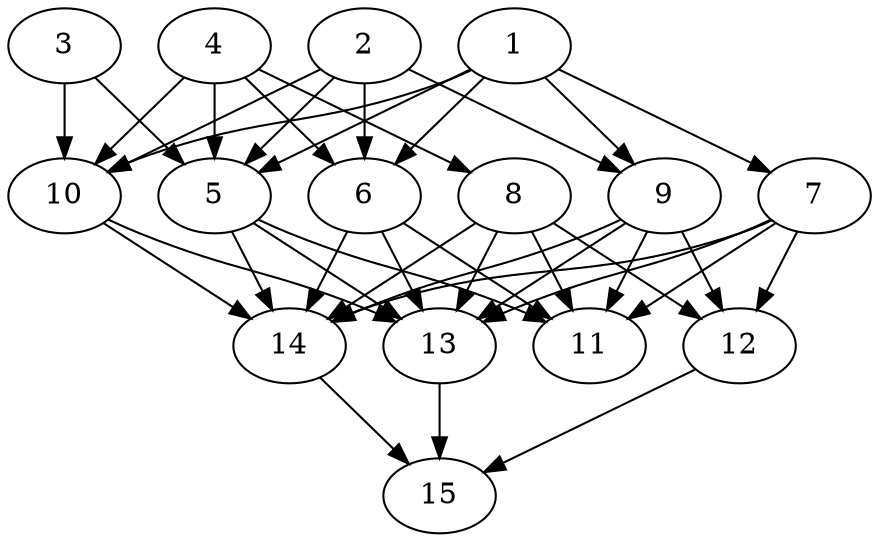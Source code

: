 // DAG automatically generated by daggen at Thu Oct  3 13:59:26 2019
// ./daggen --dot -n 15 --ccr 0.5 --fat 0.7 --regular 0.7 --density 0.9 --mindata 5242880 --maxdata 52428800 
digraph G {
  1 [size="62132224", alpha="0.06", expect_size="31066112"] 
  1 -> 5 [size ="31066112"]
  1 -> 6 [size ="31066112"]
  1 -> 7 [size ="31066112"]
  1 -> 9 [size ="31066112"]
  1 -> 10 [size ="31066112"]
  2 [size="24686592", alpha="0.19", expect_size="12343296"] 
  2 -> 5 [size ="12343296"]
  2 -> 6 [size ="12343296"]
  2 -> 9 [size ="12343296"]
  2 -> 10 [size ="12343296"]
  3 [size="23465984", alpha="0.03", expect_size="11732992"] 
  3 -> 5 [size ="11732992"]
  3 -> 10 [size ="11732992"]
  4 [size="96831488", alpha="0.12", expect_size="48415744"] 
  4 -> 5 [size ="48415744"]
  4 -> 6 [size ="48415744"]
  4 -> 8 [size ="48415744"]
  4 -> 10 [size ="48415744"]
  5 [size="12451840", alpha="0.12", expect_size="6225920"] 
  5 -> 11 [size ="6225920"]
  5 -> 13 [size ="6225920"]
  5 -> 14 [size ="6225920"]
  6 [size="42772480", alpha="0.12", expect_size="21386240"] 
  6 -> 11 [size ="21386240"]
  6 -> 13 [size ="21386240"]
  6 -> 14 [size ="21386240"]
  7 [size="98560000", alpha="0.14", expect_size="49280000"] 
  7 -> 11 [size ="49280000"]
  7 -> 12 [size ="49280000"]
  7 -> 13 [size ="49280000"]
  7 -> 14 [size ="49280000"]
  8 [size="89446400", alpha="0.05", expect_size="44723200"] 
  8 -> 11 [size ="44723200"]
  8 -> 12 [size ="44723200"]
  8 -> 13 [size ="44723200"]
  8 -> 14 [size ="44723200"]
  9 [size="11515904", alpha="0.15", expect_size="5757952"] 
  9 -> 11 [size ="5757952"]
  9 -> 12 [size ="5757952"]
  9 -> 13 [size ="5757952"]
  9 -> 14 [size ="5757952"]
  10 [size="12900352", alpha="0.16", expect_size="6450176"] 
  10 -> 13 [size ="6450176"]
  10 -> 14 [size ="6450176"]
  11 [size="31987712", alpha="0.02", expect_size="15993856"] 
  12 [size="62476288", alpha="0.08", expect_size="31238144"] 
  12 -> 15 [size ="31238144"]
  13 [size="59654144", alpha="0.09", expect_size="29827072"] 
  13 -> 15 [size ="29827072"]
  14 [size="74301440", alpha="0.05", expect_size="37150720"] 
  14 -> 15 [size ="37150720"]
  15 [size="35289088", alpha="0.05", expect_size="17644544"] 
}
